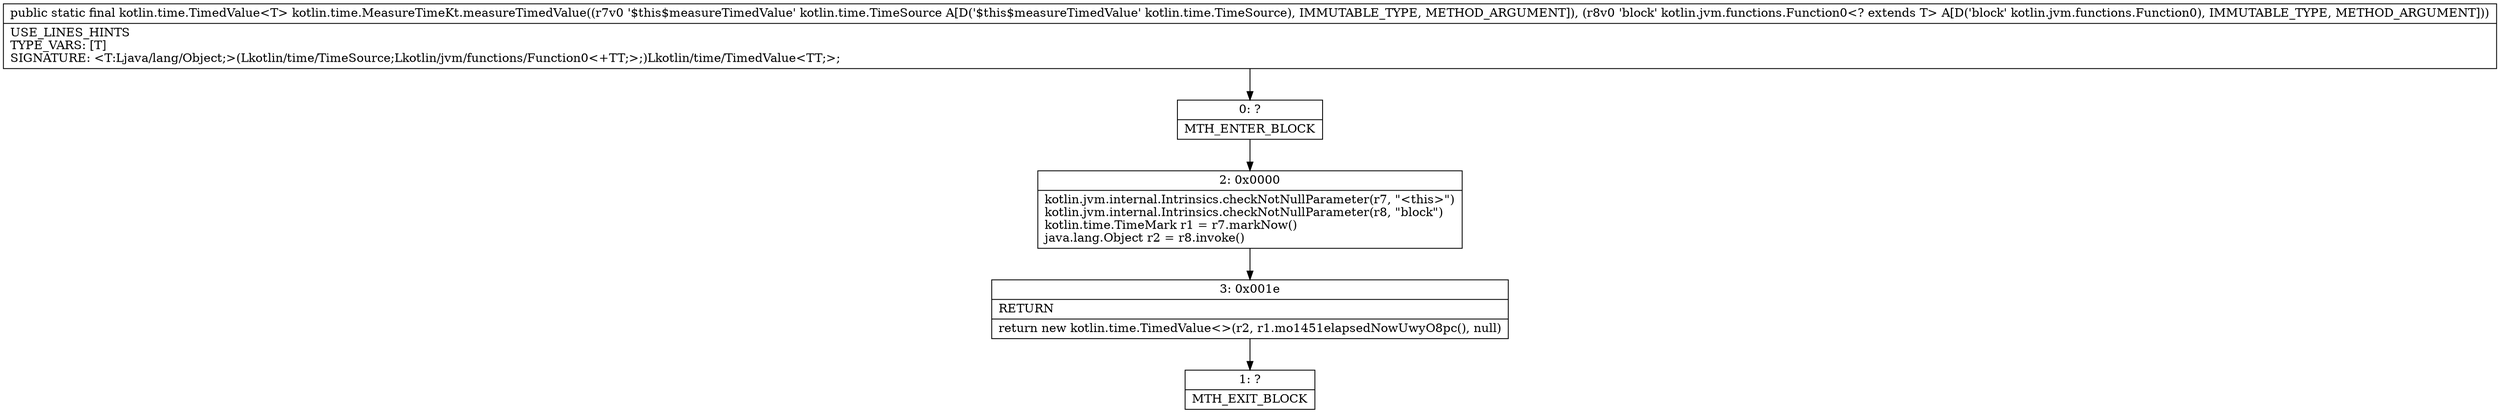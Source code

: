 digraph "CFG forkotlin.time.MeasureTimeKt.measureTimedValue(Lkotlin\/time\/TimeSource;Lkotlin\/jvm\/functions\/Function0;)Lkotlin\/time\/TimedValue;" {
Node_0 [shape=record,label="{0\:\ ?|MTH_ENTER_BLOCK\l}"];
Node_2 [shape=record,label="{2\:\ 0x0000|kotlin.jvm.internal.Intrinsics.checkNotNullParameter(r7, \"\<this\>\")\lkotlin.jvm.internal.Intrinsics.checkNotNullParameter(r8, \"block\")\lkotlin.time.TimeMark r1 = r7.markNow()\ljava.lang.Object r2 = r8.invoke()\l}"];
Node_3 [shape=record,label="{3\:\ 0x001e|RETURN\l|return new kotlin.time.TimedValue\<\>(r2, r1.mo1451elapsedNowUwyO8pc(), null)\l}"];
Node_1 [shape=record,label="{1\:\ ?|MTH_EXIT_BLOCK\l}"];
MethodNode[shape=record,label="{public static final kotlin.time.TimedValue\<T\> kotlin.time.MeasureTimeKt.measureTimedValue((r7v0 '$this$measureTimedValue' kotlin.time.TimeSource A[D('$this$measureTimedValue' kotlin.time.TimeSource), IMMUTABLE_TYPE, METHOD_ARGUMENT]), (r8v0 'block' kotlin.jvm.functions.Function0\<? extends T\> A[D('block' kotlin.jvm.functions.Function0), IMMUTABLE_TYPE, METHOD_ARGUMENT]))  | USE_LINES_HINTS\lTYPE_VARS: [T]\lSIGNATURE: \<T:Ljava\/lang\/Object;\>(Lkotlin\/time\/TimeSource;Lkotlin\/jvm\/functions\/Function0\<+TT;\>;)Lkotlin\/time\/TimedValue\<TT;\>;\l}"];
MethodNode -> Node_0;Node_0 -> Node_2;
Node_2 -> Node_3;
Node_3 -> Node_1;
}

